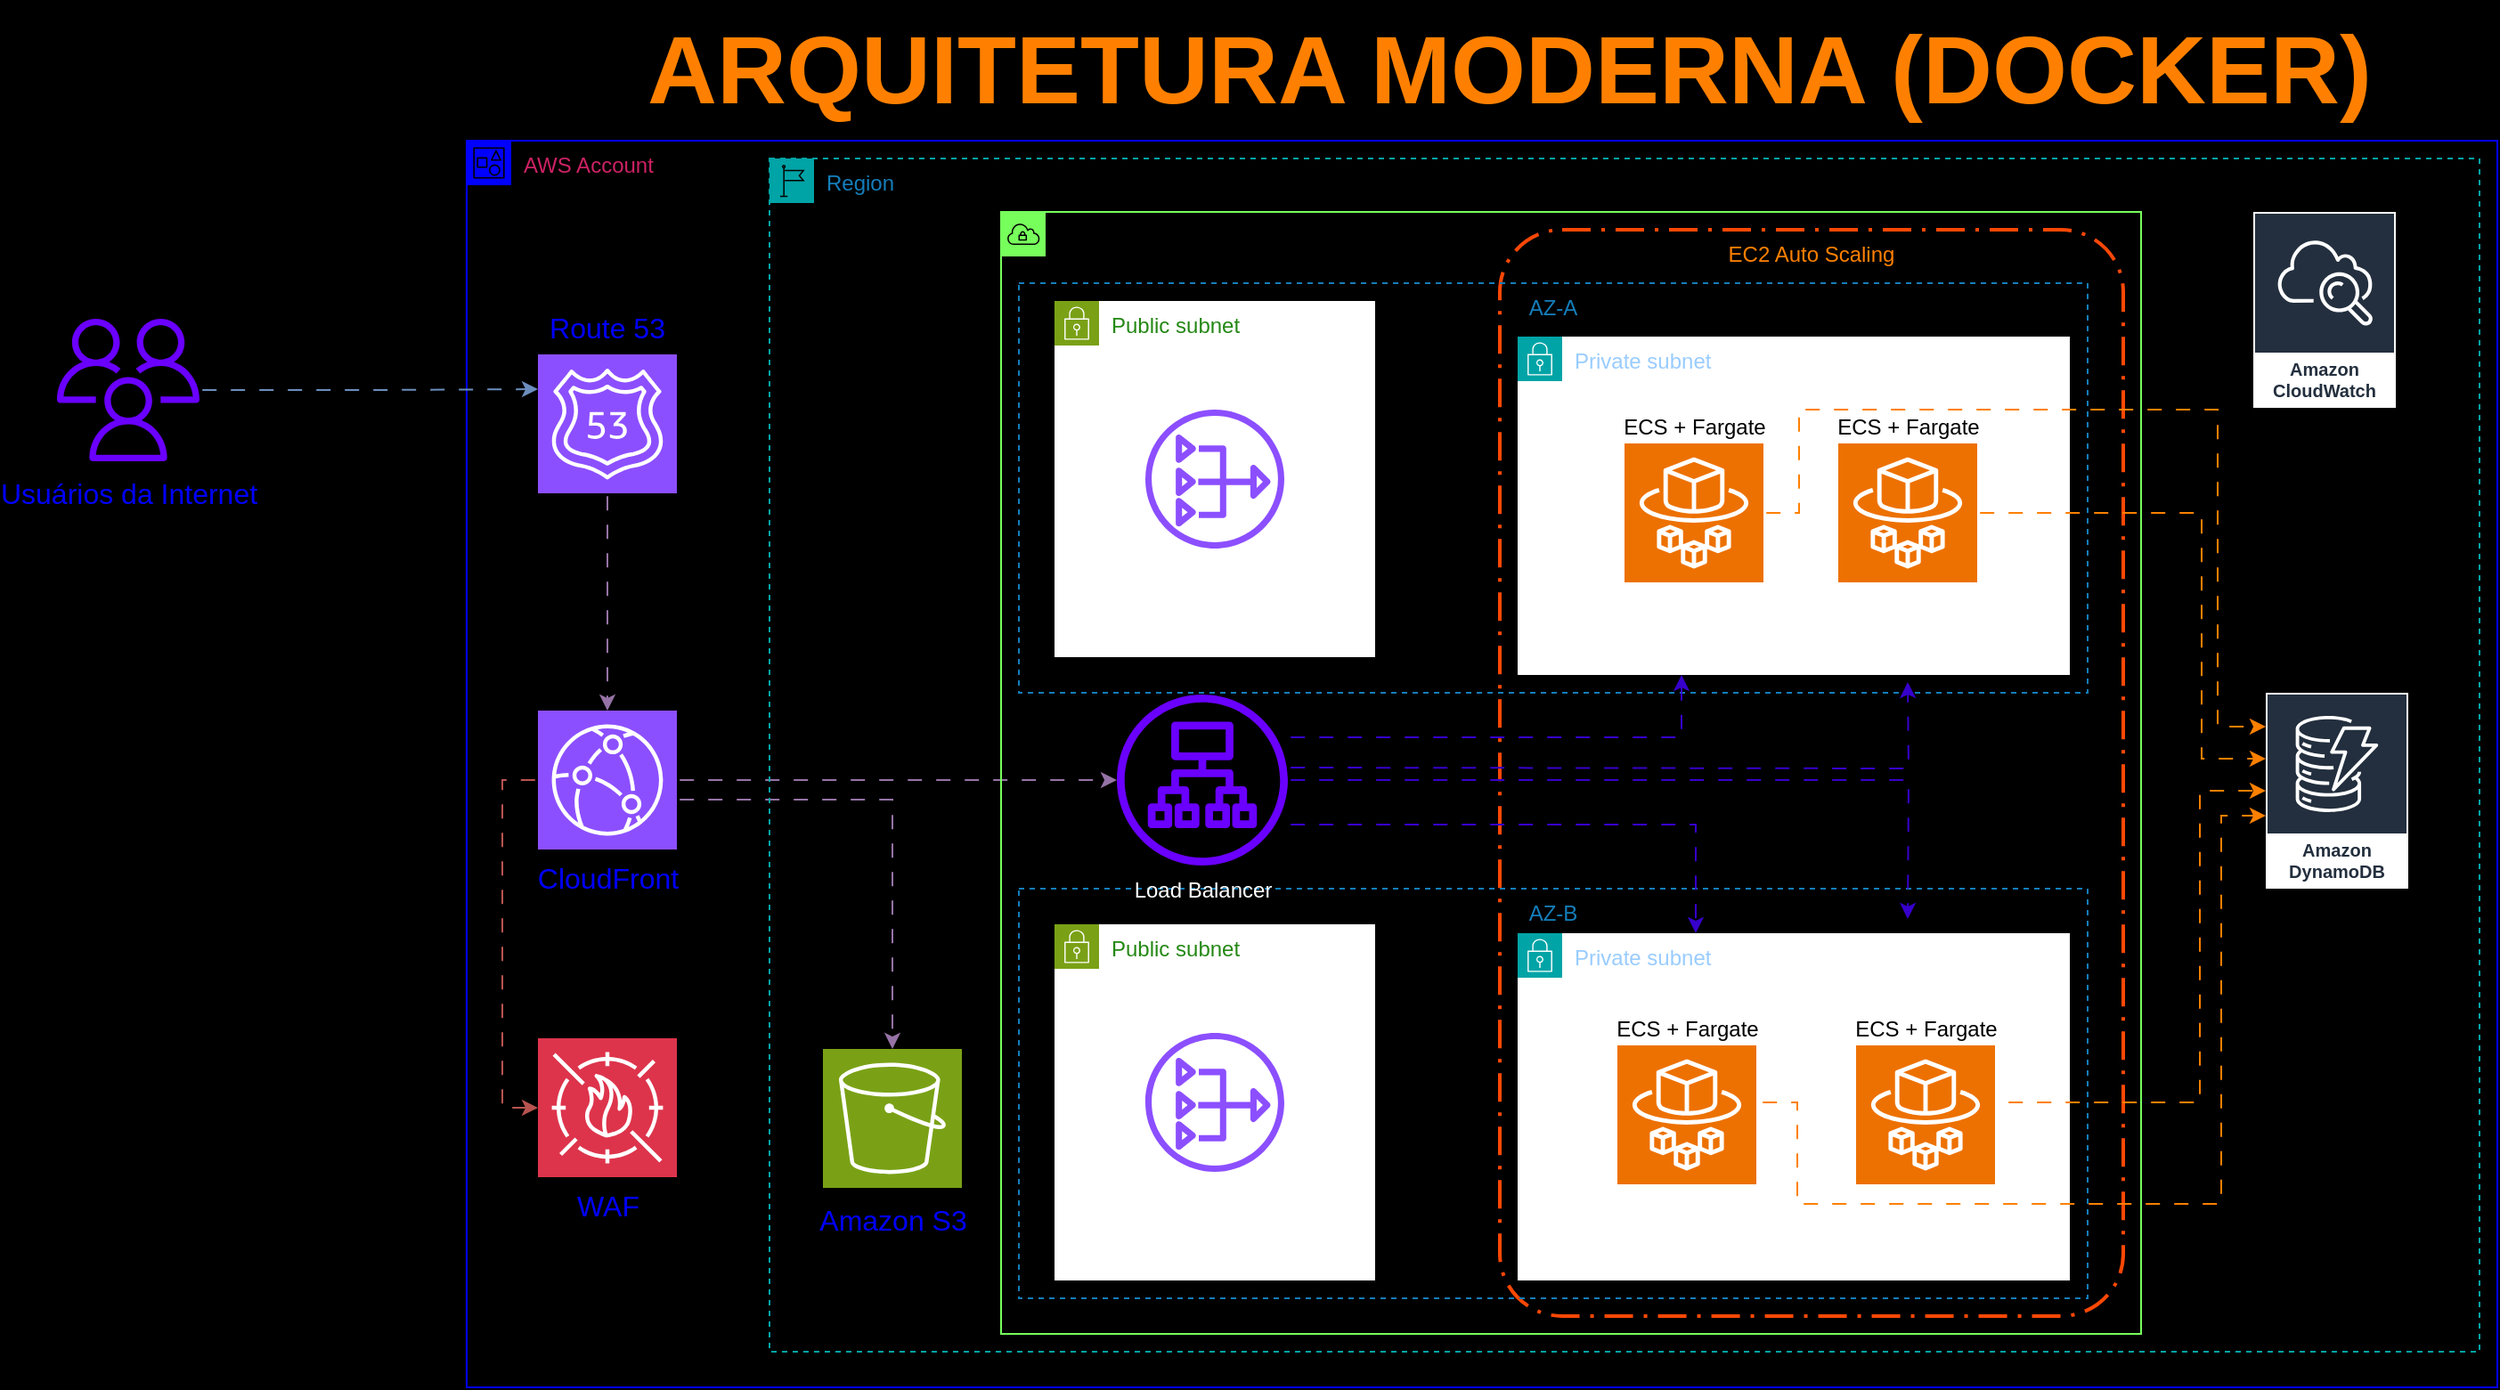 <mxfile version="23.0.2" type="github">
  <diagram name="Página-1" id="CTM4TyZzp7zjIIdcJPQp">
    <mxGraphModel dx="1112" dy="1016" grid="0" gridSize="10" guides="1" tooltips="1" connect="1" arrows="1" fold="1" page="0" pageScale="1" pageWidth="827" pageHeight="1169" background="#000000" math="0" shadow="0">
      <root>
        <mxCell id="0" />
        <mxCell id="1" parent="0" />
        <mxCell id="7wIXpibPNGcEYtVsEqjC-1" value="AWS Account" style="points=[[0,0],[0.25,0],[0.5,0],[0.75,0],[1,0],[1,0.25],[1,0.5],[1,0.75],[1,1],[0.75,1],[0.5,1],[0.25,1],[0,1],[0,0.75],[0,0.5],[0,0.25]];outlineConnect=0;gradientColor=none;html=1;whiteSpace=wrap;fontSize=12;fontStyle=0;container=1;pointerEvents=0;collapsible=0;recursiveResize=0;shape=mxgraph.aws4.group;grIcon=mxgraph.aws4.group_account;strokeColor=#0000FF;fillColor=none;verticalAlign=top;align=left;spacingLeft=30;fontColor=#CD2264;dashed=0;" vertex="1" parent="1">
          <mxGeometry x="20" y="90" width="1140" height="700" as="geometry" />
        </mxCell>
        <mxCell id="7wIXpibPNGcEYtVsEqjC-2" style="edgeStyle=orthogonalEdgeStyle;rounded=0;orthogonalLoop=1;jettySize=auto;html=1;flowAnimation=1;fillColor=#e1d5e7;strokeColor=#9673a6;" edge="1" parent="7wIXpibPNGcEYtVsEqjC-1" source="7wIXpibPNGcEYtVsEqjC-6" target="7wIXpibPNGcEYtVsEqjC-5">
          <mxGeometry relative="1" as="geometry" />
        </mxCell>
        <mxCell id="7wIXpibPNGcEYtVsEqjC-3" style="edgeStyle=orthogonalEdgeStyle;rounded=0;orthogonalLoop=1;jettySize=auto;html=1;flowAnimation=1;fillColor=#e1d5e7;strokeColor=#9673a6;" edge="1" parent="7wIXpibPNGcEYtVsEqjC-1" source="7wIXpibPNGcEYtVsEqjC-5" target="7wIXpibPNGcEYtVsEqjC-12">
          <mxGeometry relative="1" as="geometry">
            <Array as="points">
              <mxPoint x="239" y="370" />
            </Array>
          </mxGeometry>
        </mxCell>
        <mxCell id="7wIXpibPNGcEYtVsEqjC-4" style="edgeStyle=orthogonalEdgeStyle;rounded=0;orthogonalLoop=1;jettySize=auto;html=1;flowAnimation=1;fillColor=#e1d5e7;strokeColor=#9673a6;" edge="1" parent="7wIXpibPNGcEYtVsEqjC-1" source="7wIXpibPNGcEYtVsEqjC-5" target="7wIXpibPNGcEYtVsEqjC-18">
          <mxGeometry relative="1" as="geometry" />
        </mxCell>
        <mxCell id="7wIXpibPNGcEYtVsEqjC-5" value="CloudFront" style="sketch=0;points=[[0,0,0],[0.25,0,0],[0.5,0,0],[0.75,0,0],[1,0,0],[0,1,0],[0.25,1,0],[0.5,1,0],[0.75,1,0],[1,1,0],[0,0.25,0],[0,0.5,0],[0,0.75,0],[1,0.25,0],[1,0.5,0],[1,0.75,0]];outlineConnect=0;fontColor=#0000FF;fillColor=#8C4FFF;strokeColor=#ffffff;dashed=0;verticalLabelPosition=bottom;verticalAlign=top;align=center;html=1;fontSize=16;fontStyle=0;aspect=fixed;shape=mxgraph.aws4.resourceIcon;resIcon=mxgraph.aws4.cloudfront;" vertex="1" parent="7wIXpibPNGcEYtVsEqjC-1">
          <mxGeometry x="40" y="320" width="78" height="78" as="geometry" />
        </mxCell>
        <mxCell id="7wIXpibPNGcEYtVsEqjC-6" value="Route 53" style="sketch=0;points=[[0,0,0],[0.25,0,0],[0.5,0,0],[0.75,0,0],[1,0,0],[0,1,0],[0.25,1,0],[0.5,1,0],[0.75,1,0],[1,1,0],[0,0.25,0],[0,0.5,0],[0,0.75,0],[1,0.25,0],[1,0.5,0],[1,0.75,0]];outlineConnect=0;fontColor=#0000FF;fillColor=#8C4FFF;strokeColor=#ffffff;dashed=0;verticalLabelPosition=top;verticalAlign=bottom;align=center;fontSize=16;fontStyle=0;aspect=fixed;shape=mxgraph.aws4.resourceIcon;resIcon=mxgraph.aws4.route_53;horizontal=1;whiteSpace=wrap;html=1;flipV=0;flipH=0;labelPosition=center;spacingTop=2;spacing=5;" vertex="1" parent="7wIXpibPNGcEYtVsEqjC-1">
          <mxGeometry x="40" y="120" width="78" height="78" as="geometry" />
        </mxCell>
        <mxCell id="7wIXpibPNGcEYtVsEqjC-7" value="Region" style="points=[[0,0],[0.25,0],[0.5,0],[0.75,0],[1,0],[1,0.25],[1,0.5],[1,0.75],[1,1],[0.75,1],[0.5,1],[0.25,1],[0,1],[0,0.75],[0,0.5],[0,0.25]];outlineConnect=0;gradientColor=none;html=1;whiteSpace=wrap;fontSize=12;fontStyle=0;container=1;pointerEvents=0;collapsible=0;recursiveResize=0;shape=mxgraph.aws4.group;grIcon=mxgraph.aws4.group_region;strokeColor=#00A4A6;fillColor=none;verticalAlign=top;align=left;spacingLeft=30;fontColor=#147EBA;dashed=1;" vertex="1" parent="7wIXpibPNGcEYtVsEqjC-1">
          <mxGeometry x="170" y="10" width="960" height="670" as="geometry" />
        </mxCell>
        <mxCell id="7wIXpibPNGcEYtVsEqjC-8" value="EC2 Auto Scaling" style="rounded=1;arcSize=10;dashed=1;fillColor=none;dashPattern=8 3 1 3;strokeWidth=2;fontColor=#FF8000;strokeColor=#ff4805;verticalAlign=top;" vertex="1" parent="7wIXpibPNGcEYtVsEqjC-7">
          <mxGeometry x="410" y="40" width="350" height="610" as="geometry" />
        </mxCell>
        <mxCell id="7wIXpibPNGcEYtVsEqjC-9" value="AZ-A" style="fillColor=none;strokeColor=#147EBA;dashed=1;verticalAlign=top;fontStyle=0;fontColor=#147EBA;whiteSpace=wrap;html=1;" vertex="1" parent="7wIXpibPNGcEYtVsEqjC-7">
          <mxGeometry x="140" y="70" width="600" height="230" as="geometry" />
        </mxCell>
        <mxCell id="7wIXpibPNGcEYtVsEqjC-10" value="AZ-B" style="fillColor=none;strokeColor=#147EBA;dashed=1;verticalAlign=top;fontStyle=0;fontColor=#147EBA;whiteSpace=wrap;html=1;" vertex="1" parent="7wIXpibPNGcEYtVsEqjC-7">
          <mxGeometry x="140" y="410" width="600" height="230" as="geometry" />
        </mxCell>
        <mxCell id="7wIXpibPNGcEYtVsEqjC-11" value="VPC" style="sketch=0;outlineConnect=0;html=1;whiteSpace=wrap;fontSize=12;fontStyle=0;shape=mxgraph.aws4.group;grIcon=mxgraph.aws4.group_vpc;verticalAlign=top;align=left;spacingLeft=30;dashed=0;fillColor=none;strokeColor=#77FF5C;" vertex="1" parent="7wIXpibPNGcEYtVsEqjC-7">
          <mxGeometry x="130" y="30" width="640" height="630" as="geometry" />
        </mxCell>
        <mxCell id="7wIXpibPNGcEYtVsEqjC-12" value="Amazon S3" style="sketch=0;points=[[0,0,0],[0.25,0,0],[0.5,0,0],[0.75,0,0],[1,0,0],[0,1,0],[0.25,1,0],[0.5,1,0],[0.75,1,0],[1,1,0],[0,0.25,0],[0,0.5,0],[0,0.75,0],[1,0.25,0],[1,0.5,0],[1,0.75,0]];outlineConnect=0;fontColor=#0000FF;fillColor=#7AA116;strokeColor=#ffffff;dashed=0;verticalLabelPosition=bottom;verticalAlign=top;align=center;html=1;fontSize=16;fontStyle=0;aspect=fixed;shape=mxgraph.aws4.resourceIcon;resIcon=mxgraph.aws4.s3;spacingTop=2;" vertex="1" parent="7wIXpibPNGcEYtVsEqjC-7">
          <mxGeometry x="30" y="500" width="78" height="78" as="geometry" />
        </mxCell>
        <mxCell id="7wIXpibPNGcEYtVsEqjC-13" value="Public subnet" style="points=[[0,0],[0.25,0],[0.5,0],[0.75,0],[1,0],[1,0.25],[1,0.5],[1,0.75],[1,1],[0.75,1],[0.5,1],[0.25,1],[0,1],[0,0.75],[0,0.5],[0,0.25]];outlineConnect=0;gradientColor=none;html=1;whiteSpace=wrap;fontSize=12;fontStyle=0;container=1;pointerEvents=0;collapsible=0;recursiveResize=0;shape=mxgraph.aws4.group;grIcon=mxgraph.aws4.group_security_group;grStroke=0;strokeColor=#7AA116;fillColor=#FFFFFF;verticalAlign=top;align=left;spacingLeft=30;fontColor=#248814;dashed=0;" vertex="1" parent="7wIXpibPNGcEYtVsEqjC-7">
          <mxGeometry x="160" y="80" width="180" height="200" as="geometry" />
        </mxCell>
        <mxCell id="7wIXpibPNGcEYtVsEqjC-14" value="&lt;font color=&quot;#ffffff&quot; style=&quot;font-size: 13px;&quot;&gt;NAT Gateway&lt;/font&gt;" style="sketch=0;outlineConnect=0;fontColor=#232F3E;gradientColor=none;fillColor=#8C4FFF;strokeColor=none;dashed=0;verticalLabelPosition=bottom;verticalAlign=top;align=center;html=1;fontSize=12;fontStyle=0;aspect=fixed;pointerEvents=1;shape=mxgraph.aws4.nat_gateway;" vertex="1" parent="7wIXpibPNGcEYtVsEqjC-13">
          <mxGeometry x="51" y="61" width="78" height="78" as="geometry" />
        </mxCell>
        <mxCell id="7wIXpibPNGcEYtVsEqjC-15" value="Public subnet" style="points=[[0,0],[0.25,0],[0.5,0],[0.75,0],[1,0],[1,0.25],[1,0.5],[1,0.75],[1,1],[0.75,1],[0.5,1],[0.25,1],[0,1],[0,0.75],[0,0.5],[0,0.25]];outlineConnect=0;gradientColor=none;html=1;whiteSpace=wrap;fontSize=12;fontStyle=0;container=1;pointerEvents=0;collapsible=0;recursiveResize=0;shape=mxgraph.aws4.group;grIcon=mxgraph.aws4.group_security_group;grStroke=0;strokeColor=#7AA116;fillColor=#FFFFFF;verticalAlign=top;align=left;spacingLeft=30;fontColor=#248814;dashed=0;" vertex="1" parent="7wIXpibPNGcEYtVsEqjC-7">
          <mxGeometry x="160" y="430" width="180" height="200" as="geometry" />
        </mxCell>
        <mxCell id="7wIXpibPNGcEYtVsEqjC-16" value="&lt;font color=&quot;#ffffff&quot; style=&quot;font-size: 13px;&quot;&gt;NAT Gateway&lt;/font&gt;" style="sketch=0;outlineConnect=0;fontColor=#232F3E;gradientColor=none;fillColor=#8C4FFF;strokeColor=none;dashed=0;verticalLabelPosition=bottom;verticalAlign=top;align=center;html=1;fontSize=12;fontStyle=0;aspect=fixed;pointerEvents=1;shape=mxgraph.aws4.nat_gateway;" vertex="1" parent="7wIXpibPNGcEYtVsEqjC-15">
          <mxGeometry x="51" y="61" width="78" height="78" as="geometry" />
        </mxCell>
        <mxCell id="7wIXpibPNGcEYtVsEqjC-17" style="edgeStyle=orthogonalEdgeStyle;rounded=0;orthogonalLoop=1;jettySize=auto;html=1;flowAnimation=1;fillColor=#6a00ff;strokeColor=#3700CC;" edge="1" parent="7wIXpibPNGcEYtVsEqjC-7" source="7wIXpibPNGcEYtVsEqjC-18" target="7wIXpibPNGcEYtVsEqjC-23">
          <mxGeometry relative="1" as="geometry">
            <mxPoint x="515" y="429" as="targetPoint" />
            <Array as="points">
              <mxPoint x="520" y="374" />
            </Array>
          </mxGeometry>
        </mxCell>
        <mxCell id="7wIXpibPNGcEYtVsEqjC-18" value="Load Balancer&lt;br&gt;" style="sketch=0;outlineConnect=0;fontColor=#ffffff;fillColor=#6a00ff;strokeColor=#3700CC;dashed=0;verticalLabelPosition=bottom;verticalAlign=top;align=center;html=1;fontSize=12;fontStyle=0;aspect=fixed;pointerEvents=1;shape=mxgraph.aws4.application_load_balancer;" vertex="1" parent="7wIXpibPNGcEYtVsEqjC-7">
          <mxGeometry x="195" y="301" width="96" height="96" as="geometry" />
        </mxCell>
        <mxCell id="7wIXpibPNGcEYtVsEqjC-19" value="EC2" style="sketch=0;points=[[0,0,0],[0.25,0,0],[0.5,0,0],[0.75,0,0],[1,0,0],[0,1,0],[0.25,1,0],[0.5,1,0],[0.75,1,0],[1,1,0],[0,0.25,0],[0,0.5,0],[0,0.75,0],[1,0.25,0],[1,0.5,0],[1,0.75,0]];outlineConnect=0;fontColor=#FFFFFF;fillColor=#ED7100;strokeColor=#ffffff;dashed=0;verticalLabelPosition=top;verticalAlign=bottom;align=center;html=1;fontSize=12;fontStyle=0;aspect=fixed;shape=mxgraph.aws4.resourceIcon;resIcon=mxgraph.aws4.ec2;labelPosition=center;" vertex="1" parent="7wIXpibPNGcEYtVsEqjC-7">
          <mxGeometry x="480" y="491" width="78" height="78" as="geometry" />
        </mxCell>
        <mxCell id="7wIXpibPNGcEYtVsEqjC-20" style="edgeStyle=orthogonalEdgeStyle;rounded=0;orthogonalLoop=1;jettySize=auto;html=1;flowAnimation=1;fillColor=#6a00ff;strokeColor=#3700CC;" edge="1" parent="7wIXpibPNGcEYtVsEqjC-7" source="7wIXpibPNGcEYtVsEqjC-18" target="7wIXpibPNGcEYtVsEqjC-26">
          <mxGeometry relative="1" as="geometry">
            <mxPoint x="522" y="311" as="targetPoint" />
            <Array as="points">
              <mxPoint x="512" y="325" />
            </Array>
          </mxGeometry>
        </mxCell>
        <mxCell id="7wIXpibPNGcEYtVsEqjC-21" style="edgeStyle=orthogonalEdgeStyle;rounded=0;orthogonalLoop=1;jettySize=auto;html=1;flowAnimation=1;fillColor=#6a00ff;strokeColor=#3700CC;" edge="1" parent="7wIXpibPNGcEYtVsEqjC-7">
          <mxGeometry relative="1" as="geometry">
            <mxPoint x="291" y="342" as="sourcePoint" />
            <mxPoint x="639" y="294" as="targetPoint" />
          </mxGeometry>
        </mxCell>
        <mxCell id="7wIXpibPNGcEYtVsEqjC-22" style="edgeStyle=orthogonalEdgeStyle;rounded=0;orthogonalLoop=1;jettySize=auto;html=1;flowAnimation=1;fillColor=#6a00ff;strokeColor=#3700CC;" edge="1" parent="7wIXpibPNGcEYtVsEqjC-7" source="7wIXpibPNGcEYtVsEqjC-18">
          <mxGeometry relative="1" as="geometry">
            <mxPoint x="639" y="427" as="targetPoint" />
          </mxGeometry>
        </mxCell>
        <mxCell id="7wIXpibPNGcEYtVsEqjC-23" value="Private subnet" style="points=[[0,0],[0.25,0],[0.5,0],[0.75,0],[1,0],[1,0.25],[1,0.5],[1,0.75],[1,1],[0.75,1],[0.5,1],[0.25,1],[0,1],[0,0.75],[0,0.5],[0,0.25]];outlineConnect=0;gradientColor=none;html=1;whiteSpace=wrap;fontSize=12;fontStyle=0;container=1;pointerEvents=0;collapsible=0;recursiveResize=0;shape=mxgraph.aws4.group;grIcon=mxgraph.aws4.group_security_group;grStroke=0;strokeColor=#00A4A6;fillColor=#FFFFFF;verticalAlign=top;align=left;spacingLeft=30;fontColor=#99CCFF;dashed=0;" vertex="1" parent="7wIXpibPNGcEYtVsEqjC-7">
          <mxGeometry x="420" y="435" width="310" height="195" as="geometry" />
        </mxCell>
        <mxCell id="7wIXpibPNGcEYtVsEqjC-26" value="Private subnet" style="points=[[0,0],[0.25,0],[0.5,0],[0.75,0],[1,0],[1,0.25],[1,0.5],[1,0.75],[1,1],[0.75,1],[0.5,1],[0.25,1],[0,1],[0,0.75],[0,0.5],[0,0.25]];outlineConnect=0;gradientColor=none;html=1;whiteSpace=wrap;fontSize=12;fontStyle=0;container=1;pointerEvents=0;collapsible=0;recursiveResize=0;shape=mxgraph.aws4.group;grIcon=mxgraph.aws4.group_security_group;grStroke=0;strokeColor=#00A4A6;fillColor=#FFFFFF;verticalAlign=top;align=left;spacingLeft=30;fontColor=#99CCFF;dashed=0;" vertex="1" parent="7wIXpibPNGcEYtVsEqjC-7">
          <mxGeometry x="420" y="100" width="310" height="190" as="geometry" />
        </mxCell>
        <mxCell id="7wIXpibPNGcEYtVsEqjC-39" value="ECS + Fargate" style="sketch=0;points=[[0,0,0],[0.25,0,0],[0.5,0,0],[0.75,0,0],[1,0,0],[0,1,0],[0.25,1,0],[0.5,1,0],[0.75,1,0],[1,1,0],[0,0.25,0],[0,0.5,0],[0,0.75,0],[1,0.25,0],[1,0.5,0],[1,0.75,0]];outlineConnect=0;fontColor=#000000;fillColor=#ED7100;strokeColor=#ffffff;dashed=0;verticalLabelPosition=top;verticalAlign=bottom;align=center;html=1;fontSize=12;fontStyle=0;aspect=fixed;shape=mxgraph.aws4.resourceIcon;resIcon=mxgraph.aws4.fargate;labelPosition=center;" vertex="1" parent="7wIXpibPNGcEYtVsEqjC-26">
          <mxGeometry x="60" y="60" width="78" height="78" as="geometry" />
        </mxCell>
        <mxCell id="7wIXpibPNGcEYtVsEqjC-29" value="Amazon CloudWatch" style="sketch=0;outlineConnect=0;fontColor=#232F3E;gradientColor=none;strokeColor=#ffffff;fillColor=#232F3E;dashed=0;verticalLabelPosition=middle;verticalAlign=bottom;align=center;html=1;whiteSpace=wrap;fontSize=10;fontStyle=1;spacing=3;shape=mxgraph.aws4.productIcon;prIcon=mxgraph.aws4.cloudwatch;" vertex="1" parent="7wIXpibPNGcEYtVsEqjC-7">
          <mxGeometry x="833" y="30" width="80" height="110" as="geometry" />
        </mxCell>
        <mxCell id="7wIXpibPNGcEYtVsEqjC-30" value="Amazon DynamoDB" style="sketch=0;outlineConnect=0;fontColor=#232F3E;gradientColor=none;strokeColor=#ffffff;fillColor=#232F3E;dashed=0;verticalLabelPosition=middle;verticalAlign=bottom;align=center;html=1;whiteSpace=wrap;fontSize=10;fontStyle=1;spacing=3;shape=mxgraph.aws4.productIcon;prIcon=mxgraph.aws4.dynamodb;" vertex="1" parent="7wIXpibPNGcEYtVsEqjC-7">
          <mxGeometry x="840" y="300" width="80" height="110" as="geometry" />
        </mxCell>
        <mxCell id="7wIXpibPNGcEYtVsEqjC-31" style="edgeStyle=orthogonalEdgeStyle;rounded=0;orthogonalLoop=1;jettySize=auto;html=1;strokeColor=#FF8000;flowAnimation=1;" edge="1" parent="7wIXpibPNGcEYtVsEqjC-7" target="7wIXpibPNGcEYtVsEqjC-30">
          <mxGeometry relative="1" as="geometry">
            <Array as="points">
              <mxPoint x="578" y="199" />
              <mxPoint x="578" y="141" />
              <mxPoint x="813" y="141" />
              <mxPoint x="813" y="319" />
            </Array>
            <mxPoint x="558" y="199" as="sourcePoint" />
          </mxGeometry>
        </mxCell>
        <mxCell id="7wIXpibPNGcEYtVsEqjC-32" style="edgeStyle=orthogonalEdgeStyle;rounded=0;orthogonalLoop=1;jettySize=auto;html=1;strokeColor=#FF8000;flowAnimation=1;" edge="1" parent="7wIXpibPNGcEYtVsEqjC-7" target="7wIXpibPNGcEYtVsEqjC-30">
          <mxGeometry relative="1" as="geometry">
            <Array as="points">
              <mxPoint x="804" y="199" />
              <mxPoint x="804" y="337" />
            </Array>
            <mxPoint x="678" y="199" as="sourcePoint" />
          </mxGeometry>
        </mxCell>
        <mxCell id="7wIXpibPNGcEYtVsEqjC-33" style="edgeStyle=orthogonalEdgeStyle;rounded=0;orthogonalLoop=1;jettySize=auto;html=1;fillColor=#fa6800;strokeColor=#FF8000;flowAnimation=1;" edge="1" parent="7wIXpibPNGcEYtVsEqjC-7" target="7wIXpibPNGcEYtVsEqjC-30">
          <mxGeometry relative="1" as="geometry">
            <Array as="points">
              <mxPoint x="803" y="530" />
              <mxPoint x="803" y="355" />
            </Array>
            <mxPoint x="678" y="530" as="sourcePoint" />
          </mxGeometry>
        </mxCell>
        <mxCell id="7wIXpibPNGcEYtVsEqjC-34" style="edgeStyle=orthogonalEdgeStyle;rounded=0;orthogonalLoop=1;jettySize=auto;html=1;exitX=1;exitY=0.5;exitDx=0;exitDy=0;exitPerimeter=0;strokeColor=#FF8000;flowAnimation=1;" edge="1" parent="7wIXpibPNGcEYtVsEqjC-7" target="7wIXpibPNGcEYtVsEqjC-30">
          <mxGeometry relative="1" as="geometry">
            <Array as="points">
              <mxPoint x="577" y="530" />
              <mxPoint x="577" y="587" />
              <mxPoint x="815" y="587" />
              <mxPoint x="815" y="369" />
            </Array>
            <mxPoint x="556" y="530" as="sourcePoint" />
          </mxGeometry>
        </mxCell>
        <mxCell id="7wIXpibPNGcEYtVsEqjC-42" value="ECS + Fargate" style="sketch=0;points=[[0,0,0],[0.25,0,0],[0.5,0,0],[0.75,0,0],[1,0,0],[0,1,0],[0.25,1,0],[0.5,1,0],[0.75,1,0],[1,1,0],[0,0.25,0],[0,0.5,0],[0,0.75,0],[1,0.25,0],[1,0.5,0],[1,0.75,0]];outlineConnect=0;fontColor=#000000;fillColor=#ED7100;strokeColor=#ffffff;dashed=0;verticalLabelPosition=top;verticalAlign=bottom;align=center;html=1;fontSize=12;fontStyle=0;aspect=fixed;shape=mxgraph.aws4.resourceIcon;resIcon=mxgraph.aws4.fargate;labelPosition=center;" vertex="1" parent="7wIXpibPNGcEYtVsEqjC-7">
          <mxGeometry x="600" y="160" width="78" height="78" as="geometry" />
        </mxCell>
        <mxCell id="7wIXpibPNGcEYtVsEqjC-41" value="ECS + Fargate" style="sketch=0;points=[[0,0,0],[0.25,0,0],[0.5,0,0],[0.75,0,0],[1,0,0],[0,1,0],[0.25,1,0],[0.5,1,0],[0.75,1,0],[1,1,0],[0,0.25,0],[0,0.5,0],[0,0.75,0],[1,0.25,0],[1,0.5,0],[1,0.75,0]];outlineConnect=0;fontColor=#000000;fillColor=#ED7100;strokeColor=#ffffff;dashed=0;verticalLabelPosition=top;verticalAlign=bottom;align=center;html=1;fontSize=12;fontStyle=0;aspect=fixed;shape=mxgraph.aws4.resourceIcon;resIcon=mxgraph.aws4.fargate;labelPosition=center;" vertex="1" parent="7wIXpibPNGcEYtVsEqjC-7">
          <mxGeometry x="476" y="498" width="78" height="78" as="geometry" />
        </mxCell>
        <mxCell id="7wIXpibPNGcEYtVsEqjC-40" value="ECS + Fargate" style="sketch=0;points=[[0,0,0],[0.25,0,0],[0.5,0,0],[0.75,0,0],[1,0,0],[0,1,0],[0.25,1,0],[0.5,1,0],[0.75,1,0],[1,1,0],[0,0.25,0],[0,0.5,0],[0,0.75,0],[1,0.25,0],[1,0.5,0],[1,0.75,0]];outlineConnect=0;fontColor=#000000;fillColor=#ED7100;strokeColor=#ffffff;dashed=0;verticalLabelPosition=top;verticalAlign=bottom;align=center;html=1;fontSize=12;fontStyle=0;aspect=fixed;shape=mxgraph.aws4.resourceIcon;resIcon=mxgraph.aws4.fargate;labelPosition=center;" vertex="1" parent="7wIXpibPNGcEYtVsEqjC-7">
          <mxGeometry x="610" y="498" width="78" height="78" as="geometry" />
        </mxCell>
        <mxCell id="7wIXpibPNGcEYtVsEqjC-35" value="WAF" style="sketch=0;points=[[0,0,0],[0.25,0,0],[0.5,0,0],[0.75,0,0],[1,0,0],[0,1,0],[0.25,1,0],[0.5,1,0],[0.75,1,0],[1,1,0],[0,0.25,0],[0,0.5,0],[0,0.75,0],[1,0.25,0],[1,0.5,0],[1,0.75,0]];outlineConnect=0;fontColor=#0000FF;fillColor=#DD344C;strokeColor=#ffffff;dashed=0;verticalLabelPosition=bottom;verticalAlign=top;align=center;html=1;fontSize=16;fontStyle=0;aspect=fixed;shape=mxgraph.aws4.resourceIcon;resIcon=mxgraph.aws4.waf;" vertex="1" parent="7wIXpibPNGcEYtVsEqjC-1">
          <mxGeometry x="40" y="504" width="78" height="78" as="geometry" />
        </mxCell>
        <mxCell id="7wIXpibPNGcEYtVsEqjC-36" style="edgeStyle=orthogonalEdgeStyle;rounded=0;orthogonalLoop=1;jettySize=auto;html=1;exitX=0;exitY=0.5;exitDx=0;exitDy=0;exitPerimeter=0;entryX=0;entryY=0.5;entryDx=0;entryDy=0;entryPerimeter=0;flowAnimation=1;fillColor=#f8cecc;strokeColor=#b85450;" edge="1" parent="7wIXpibPNGcEYtVsEqjC-1" source="7wIXpibPNGcEYtVsEqjC-5" target="7wIXpibPNGcEYtVsEqjC-35">
          <mxGeometry relative="1" as="geometry" />
        </mxCell>
        <object label="Usuários da Internet&lt;br style=&quot;font-size: 16px;&quot;&gt;" id="7wIXpibPNGcEYtVsEqjC-37">
          <mxCell style="sketch=0;outlineConnect=0;fontColor=#0000FF;fillColor=#6a00ff;strokeColor=#3700CC;dashed=0;verticalLabelPosition=bottom;verticalAlign=top;align=center;html=1;fontSize=16;fontStyle=0;aspect=fixed;pointerEvents=1;shape=mxgraph.aws4.users;labelBackgroundColor=none;labelBorderColor=none;spacingTop=2;" vertex="1" parent="1">
            <mxGeometry x="-210" y="190" width="80" height="80" as="geometry" />
          </mxCell>
        </object>
        <mxCell id="7wIXpibPNGcEYtVsEqjC-38" style="edgeStyle=orthogonalEdgeStyle;rounded=0;orthogonalLoop=1;jettySize=auto;html=1;entryX=0;entryY=0.25;entryDx=0;entryDy=0;entryPerimeter=0;flowAnimation=1;fillColor=#dae8fc;strokeColor=#6c8ebf;" edge="1" parent="1" source="7wIXpibPNGcEYtVsEqjC-37" target="7wIXpibPNGcEYtVsEqjC-6">
          <mxGeometry relative="1" as="geometry" />
        </mxCell>
        <mxCell id="7wIXpibPNGcEYtVsEqjC-43" value="ARQUITETURA MODERNA (DOCKER)" style="text;html=1;align=center;verticalAlign=middle;resizable=0;points=[];autosize=1;strokeColor=none;fillColor=none;fontSize=54;fontColor=#FF8000;fontStyle=1" vertex="1" parent="1">
          <mxGeometry x="112" y="11" width="986" height="77" as="geometry" />
        </mxCell>
      </root>
    </mxGraphModel>
  </diagram>
</mxfile>
